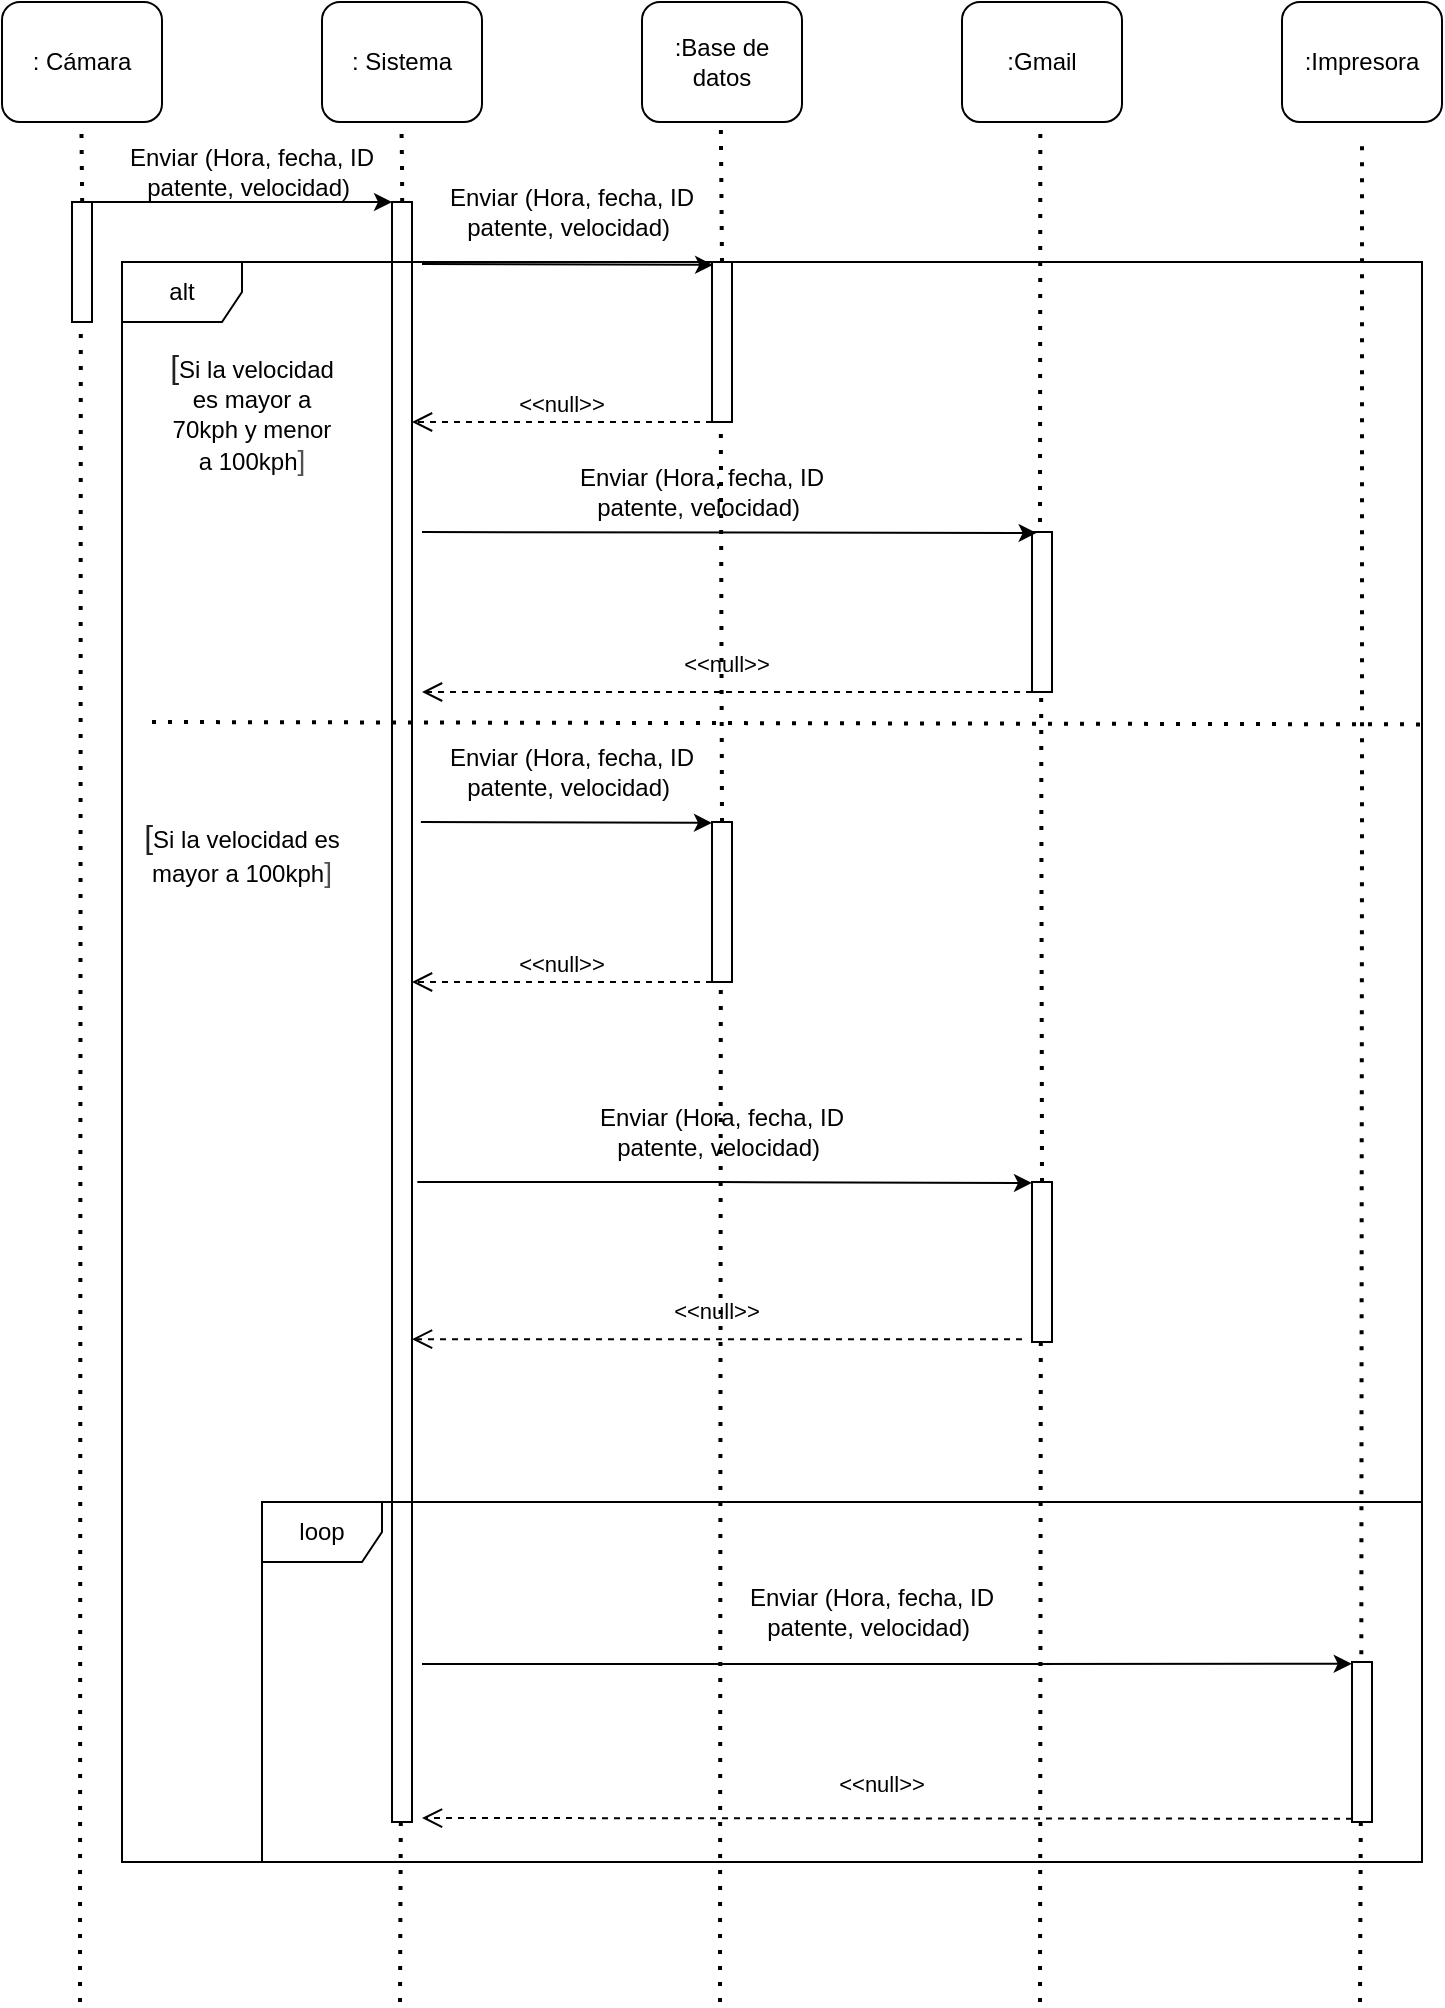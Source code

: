 <mxfile version="20.5.2" type="github">
  <diagram id="kgpKYQtTHZ0yAKxKKP6v" name="Page-1">
    <mxGraphModel dx="1067" dy="927" grid="1" gridSize="10" guides="1" tooltips="1" connect="1" arrows="1" fold="1" page="1" pageScale="1" pageWidth="850" pageHeight="1100" math="0" shadow="0">
      <root>
        <mxCell id="0" />
        <mxCell id="1" parent="0" />
        <mxCell id="Me8K__6ZfElUEBqxW40y-1" value=": Cámara" style="rounded=1;whiteSpace=wrap;html=1;" vertex="1" parent="1">
          <mxGeometry x="40" y="80" width="80" height="60" as="geometry" />
        </mxCell>
        <mxCell id="Me8K__6ZfElUEBqxW40y-2" value=": Sistema" style="rounded=1;whiteSpace=wrap;html=1;" vertex="1" parent="1">
          <mxGeometry x="200" y="80" width="80" height="60" as="geometry" />
        </mxCell>
        <mxCell id="Me8K__6ZfElUEBqxW40y-3" value=":Base de datos" style="rounded=1;whiteSpace=wrap;html=1;" vertex="1" parent="1">
          <mxGeometry x="360" y="80" width="80" height="60" as="geometry" />
        </mxCell>
        <mxCell id="Me8K__6ZfElUEBqxW40y-4" value=":Impresora" style="rounded=1;whiteSpace=wrap;html=1;" vertex="1" parent="1">
          <mxGeometry x="680" y="80" width="80" height="60" as="geometry" />
        </mxCell>
        <mxCell id="Me8K__6ZfElUEBqxW40y-5" value=":Gmail" style="rounded=1;whiteSpace=wrap;html=1;" vertex="1" parent="1">
          <mxGeometry x="520" y="80" width="80" height="60" as="geometry" />
        </mxCell>
        <mxCell id="Me8K__6ZfElUEBqxW40y-6" value="" style="endArrow=none;dashed=1;html=1;dashPattern=1 3;strokeWidth=2;rounded=0;" edge="1" parent="1">
          <mxGeometry width="50" height="50" relative="1" as="geometry">
            <mxPoint x="80.09" y="180" as="sourcePoint" />
            <mxPoint x="79.69" y="140" as="targetPoint" />
          </mxGeometry>
        </mxCell>
        <mxCell id="Me8K__6ZfElUEBqxW40y-7" value="" style="rounded=0;whiteSpace=wrap;html=1;" vertex="1" parent="1">
          <mxGeometry x="235" y="180" width="10" height="810" as="geometry" />
        </mxCell>
        <mxCell id="Me8K__6ZfElUEBqxW40y-8" value="" style="rounded=0;whiteSpace=wrap;html=1;" vertex="1" parent="1">
          <mxGeometry x="75" y="180" width="10" height="60" as="geometry" />
        </mxCell>
        <mxCell id="Me8K__6ZfElUEBqxW40y-9" value="" style="endArrow=none;dashed=1;html=1;dashPattern=1 3;strokeWidth=2;rounded=0;" edge="1" parent="1">
          <mxGeometry width="50" height="50" relative="1" as="geometry">
            <mxPoint x="240.09" y="180" as="sourcePoint" />
            <mxPoint x="239.69" y="140" as="targetPoint" />
            <Array as="points">
              <mxPoint x="240" y="160" />
            </Array>
          </mxGeometry>
        </mxCell>
        <mxCell id="Me8K__6ZfElUEBqxW40y-10" value="" style="endArrow=classic;html=1;rounded=0;entryX=0;entryY=0;entryDx=0;entryDy=0;" edge="1" parent="1" target="Me8K__6ZfElUEBqxW40y-7">
          <mxGeometry width="50" height="50" relative="1" as="geometry">
            <mxPoint x="85" y="180" as="sourcePoint" />
            <mxPoint x="155" y="180" as="targetPoint" />
          </mxGeometry>
        </mxCell>
        <mxCell id="Me8K__6ZfElUEBqxW40y-12" value="Enviar (Hora, fecha, ID patente, velocidad)&amp;nbsp;" style="text;html=1;strokeColor=none;fillColor=none;align=center;verticalAlign=middle;whiteSpace=wrap;rounded=0;" vertex="1" parent="1">
          <mxGeometry x="95" y="150" width="140" height="30" as="geometry" />
        </mxCell>
        <mxCell id="Me8K__6ZfElUEBqxW40y-13" value="" style="html=1;points=[];perimeter=orthogonalPerimeter;" vertex="1" parent="1">
          <mxGeometry x="395" y="210" width="10" height="80" as="geometry" />
        </mxCell>
        <mxCell id="Me8K__6ZfElUEBqxW40y-14" value="Enviar (Hora, fecha, ID patente, velocidad)&amp;nbsp;" style="text;html=1;strokeColor=none;fillColor=none;align=center;verticalAlign=middle;whiteSpace=wrap;rounded=0;" vertex="1" parent="1">
          <mxGeometry x="255" y="170" width="140" height="30" as="geometry" />
        </mxCell>
        <mxCell id="Me8K__6ZfElUEBqxW40y-15" value="" style="endArrow=classic;html=1;rounded=0;entryX=0.056;entryY=0.018;entryDx=0;entryDy=0;entryPerimeter=0;" edge="1" parent="1" target="Me8K__6ZfElUEBqxW40y-13">
          <mxGeometry width="50" height="50" relative="1" as="geometry">
            <mxPoint x="250" y="211" as="sourcePoint" />
            <mxPoint x="390" y="211" as="targetPoint" />
          </mxGeometry>
        </mxCell>
        <mxCell id="Me8K__6ZfElUEBqxW40y-18" value="&lt;span style=&quot;color: rgb(32, 33, 36); font-family: arial, sans-serif; font-size: 16px; text-align: left; background-color: rgb(255, 255, 255);&quot;&gt;[&lt;/span&gt;Si la velocidad es mayor a 70kph y menor a 100kph&lt;span style=&quot;color: rgb(77, 81, 86); font-family: arial, sans-serif; font-size: 14px; text-align: left; background-color: rgb(255, 255, 255);&quot;&gt;]&lt;/span&gt;" style="text;html=1;strokeColor=none;fillColor=none;align=center;verticalAlign=middle;whiteSpace=wrap;rounded=0;" vertex="1" parent="1">
          <mxGeometry x="120" y="270" width="90" height="30" as="geometry" />
        </mxCell>
        <mxCell id="Me8K__6ZfElUEBqxW40y-23" value="&lt;&lt;null&gt;&gt;" style="verticalAlign=bottom;endArrow=open;dashed=1;endSize=8;exitX=0;exitY=0.95;shadow=0;strokeWidth=1;" edge="1" parent="1">
          <mxGeometry relative="1" as="geometry">
            <mxPoint x="245" y="290.0" as="targetPoint" />
            <mxPoint x="395" y="290.0" as="sourcePoint" />
          </mxGeometry>
        </mxCell>
        <mxCell id="Me8K__6ZfElUEBqxW40y-24" value="" style="html=1;points=[];perimeter=orthogonalPerimeter;" vertex="1" parent="1">
          <mxGeometry x="555" y="345" width="10" height="80" as="geometry" />
        </mxCell>
        <mxCell id="Me8K__6ZfElUEBqxW40y-31" value="" style="endArrow=classic;html=1;rounded=0;entryX=0.233;entryY=0.006;entryDx=0;entryDy=0;entryPerimeter=0;" edge="1" parent="1" target="Me8K__6ZfElUEBqxW40y-24">
          <mxGeometry width="50" height="50" relative="1" as="geometry">
            <mxPoint x="250" y="345" as="sourcePoint" />
            <mxPoint x="550" y="330" as="targetPoint" />
          </mxGeometry>
        </mxCell>
        <mxCell id="Me8K__6ZfElUEBqxW40y-35" value="Enviar (Hora, fecha, ID patente, velocidad)&amp;nbsp;" style="text;html=1;strokeColor=none;fillColor=none;align=center;verticalAlign=middle;whiteSpace=wrap;rounded=0;" vertex="1" parent="1">
          <mxGeometry x="320" y="310" width="140" height="30" as="geometry" />
        </mxCell>
        <mxCell id="Me8K__6ZfElUEBqxW40y-36" value="&lt;&lt;null&gt;&gt;" style="verticalAlign=bottom;endArrow=open;dashed=1;endSize=8;shadow=0;strokeWidth=1;" edge="1" parent="1">
          <mxGeometry y="-5" relative="1" as="geometry">
            <mxPoint x="250" y="425" as="targetPoint" />
            <mxPoint x="555" y="425" as="sourcePoint" />
            <Array as="points">
              <mxPoint x="495" y="425" />
            </Array>
            <mxPoint as="offset" />
          </mxGeometry>
        </mxCell>
        <mxCell id="Me8K__6ZfElUEBqxW40y-39" value="&lt;span style=&quot;color: rgb(32, 33, 36); font-family: arial, sans-serif; font-size: 16px; text-align: left; background-color: rgb(255, 255, 255);&quot;&gt;[&lt;/span&gt;Si la velocidad es mayor a 100kph&lt;span style=&quot;color: rgb(77, 81, 86); font-family: arial, sans-serif; font-size: 14px; text-align: left; background-color: rgb(255, 255, 255);&quot;&gt;]&lt;/span&gt;" style="text;html=1;strokeColor=none;fillColor=none;align=center;verticalAlign=middle;whiteSpace=wrap;rounded=0;" vertex="1" parent="1">
          <mxGeometry x="110" y="490" width="100" height="30" as="geometry" />
        </mxCell>
        <mxCell id="Me8K__6ZfElUEBqxW40y-40" value="&lt;span style=&quot;color: rgba(0, 0, 0, 0); font-family: monospace; font-size: 0px; text-align: start;&quot;&gt;%3CmxGraphModel%3E%3Croot%3E%3CmxCell%20id%3D%220%22%2F%3E%3CmxCell%20id%3D%221%22%20parent%3D%220%22%2F%3E%3CmxCell%20id%3D%222%22%20value%3D%22%22%20style%3D%22html%3D1%3Bpoints%3D%5B%5D%3Bperimeter%3DorthogonalPerimeter%3B%22%20vertex%3D%221%22%20parent%3D%221%22%3E%3CmxGeometry%20x%3D%22395%22%20y%3D%22210%22%20width%3D%2210%22%20height%3D%2280%22%20as%3D%22geometry%22%2F%3E%3C%2FmxCell%3E%3C%2Froot%3E%3C%2FmxGraphModel%3E&lt;/span&gt;&lt;span style=&quot;color: rgba(0, 0, 0, 0); font-family: monospace; font-size: 0px; text-align: start;&quot;&gt;%3CmxGraphModel%3E%3Croot%3E%3CmxCell%20id%3D%220%22%2F%3E%3CmxCell%20id%3D%221%22%20parent%3D%220%22%2F%3E%3CmxCell%20id%3D%222%22%20value%3D%22%22%20style%3D%22html%3D1%3Bpoints%3D%5B%5D%3Bperimeter%3DorthogonalPerimeter%3B%22%20vertex%3D%221%22%20parent%3D%221%22%3E%3CmxGeometry%20x%3D%22395%22%20y%3D%22210%22%20width%3D%2210%22%20height%3D%2280%22%20as%3D%22geometry%22%2F%3E%3C%2FmxCell%3E%3C%2Froot%3E%3C%2FmxGraphModel%3E&lt;/span&gt;" style="text;html=1;align=center;verticalAlign=middle;resizable=0;points=[];autosize=1;strokeColor=none;fillColor=none;" vertex="1" parent="1">
          <mxGeometry x="390" y="525" width="20" height="30" as="geometry" />
        </mxCell>
        <mxCell id="Me8K__6ZfElUEBqxW40y-41" value="" style="html=1;points=[];perimeter=orthogonalPerimeter;" vertex="1" parent="1">
          <mxGeometry x="395" y="490" width="10" height="80" as="geometry" />
        </mxCell>
        <mxCell id="Me8K__6ZfElUEBqxW40y-42" value="" style="endArrow=classic;html=1;rounded=0;entryX=0.056;entryY=0.018;entryDx=0;entryDy=0;entryPerimeter=0;" edge="1" parent="1">
          <mxGeometry width="50" height="50" relative="1" as="geometry">
            <mxPoint x="249.44" y="490" as="sourcePoint" />
            <mxPoint x="395.0" y="490.44" as="targetPoint" />
          </mxGeometry>
        </mxCell>
        <mxCell id="Me8K__6ZfElUEBqxW40y-43" value="Enviar (Hora, fecha, ID patente, velocidad)&amp;nbsp;" style="text;html=1;strokeColor=none;fillColor=none;align=center;verticalAlign=middle;whiteSpace=wrap;rounded=0;" vertex="1" parent="1">
          <mxGeometry x="255" y="450" width="140" height="30" as="geometry" />
        </mxCell>
        <mxCell id="Me8K__6ZfElUEBqxW40y-44" value="&lt;&lt;null&gt;&gt;" style="verticalAlign=bottom;endArrow=open;dashed=1;endSize=8;exitX=0;exitY=0.95;shadow=0;strokeWidth=1;" edge="1" parent="1">
          <mxGeometry relative="1" as="geometry">
            <mxPoint x="245" y="570.0" as="targetPoint" />
            <mxPoint x="395" y="570.0" as="sourcePoint" />
          </mxGeometry>
        </mxCell>
        <mxCell id="Me8K__6ZfElUEBqxW40y-45" value="" style="html=1;points=[];perimeter=orthogonalPerimeter;" vertex="1" parent="1">
          <mxGeometry x="555" y="670" width="10" height="80" as="geometry" />
        </mxCell>
        <mxCell id="Me8K__6ZfElUEBqxW40y-46" value="Enviar (Hora, fecha, ID patente, velocidad)&amp;nbsp;" style="text;html=1;strokeColor=none;fillColor=none;align=center;verticalAlign=middle;whiteSpace=wrap;rounded=0;" vertex="1" parent="1">
          <mxGeometry x="330" y="630" width="140" height="30" as="geometry" />
        </mxCell>
        <mxCell id="Me8K__6ZfElUEBqxW40y-47" value="" style="endArrow=classic;html=1;rounded=0;entryX=0.233;entryY=0.006;entryDx=0;entryDy=0;entryPerimeter=0;" edge="1" parent="1">
          <mxGeometry width="50" height="50" relative="1" as="geometry">
            <mxPoint x="247.67" y="670" as="sourcePoint" />
            <mxPoint x="555.0" y="670.48" as="targetPoint" />
            <Array as="points">
              <mxPoint x="397.67" y="670" />
            </Array>
          </mxGeometry>
        </mxCell>
        <mxCell id="Me8K__6ZfElUEBqxW40y-48" value="&lt;&lt;null&gt;&gt;" style="verticalAlign=bottom;endArrow=open;dashed=1;endSize=8;shadow=0;strokeWidth=1;" edge="1" parent="1">
          <mxGeometry y="-5" relative="1" as="geometry">
            <mxPoint x="245" y="748.57" as="targetPoint" />
            <mxPoint x="550" y="748.57" as="sourcePoint" />
            <Array as="points">
              <mxPoint x="490" y="748.57" />
            </Array>
            <mxPoint as="offset" />
          </mxGeometry>
        </mxCell>
        <mxCell id="Me8K__6ZfElUEBqxW40y-49" value="Enviar (Hora, fecha, ID patente, velocidad)&amp;nbsp;" style="text;html=1;strokeColor=none;fillColor=none;align=center;verticalAlign=middle;whiteSpace=wrap;rounded=0;" vertex="1" parent="1">
          <mxGeometry x="405" y="870" width="140" height="30" as="geometry" />
        </mxCell>
        <mxCell id="Me8K__6ZfElUEBqxW40y-50" value="" style="endArrow=classic;html=1;rounded=0;entryX=-0.013;entryY=0.011;entryDx=0;entryDy=0;entryPerimeter=0;" edge="1" parent="1" target="Me8K__6ZfElUEBqxW40y-51">
          <mxGeometry width="50" height="50" relative="1" as="geometry">
            <mxPoint x="250" y="911" as="sourcePoint" />
            <mxPoint x="710" y="840" as="targetPoint" />
            <Array as="points">
              <mxPoint x="400" y="911" />
            </Array>
          </mxGeometry>
        </mxCell>
        <mxCell id="Me8K__6ZfElUEBqxW40y-51" value="" style="html=1;points=[];perimeter=orthogonalPerimeter;" vertex="1" parent="1">
          <mxGeometry x="715" y="910" width="10" height="80" as="geometry" />
        </mxCell>
        <mxCell id="Me8K__6ZfElUEBqxW40y-52" value="&lt;&lt;null&gt;&gt;" style="verticalAlign=bottom;endArrow=open;dashed=1;endSize=8;shadow=0;strokeWidth=1;" edge="1" parent="1">
          <mxGeometry x="0.011" y="-8" relative="1" as="geometry">
            <mxPoint x="250" y="988" as="targetPoint" />
            <mxPoint x="715" y="988.33" as="sourcePoint" />
            <Array as="points">
              <mxPoint x="655" y="988.33" />
            </Array>
            <mxPoint as="offset" />
          </mxGeometry>
        </mxCell>
        <mxCell id="Me8K__6ZfElUEBqxW40y-53" value="" style="endArrow=none;dashed=1;html=1;dashPattern=1 3;strokeWidth=2;rounded=0;exitX=0.467;exitY=-0.048;exitDx=0;exitDy=0;exitPerimeter=0;" edge="1" parent="1" source="Me8K__6ZfElUEBqxW40y-51">
          <mxGeometry width="50" height="50" relative="1" as="geometry">
            <mxPoint x="590" y="490" as="sourcePoint" />
            <mxPoint x="720" y="150" as="targetPoint" />
            <Array as="points">
              <mxPoint x="720" y="490" />
            </Array>
          </mxGeometry>
        </mxCell>
        <mxCell id="Me8K__6ZfElUEBqxW40y-54" value="" style="endArrow=none;dashed=1;html=1;dashPattern=1 3;strokeWidth=2;rounded=0;" edge="1" parent="1">
          <mxGeometry width="50" height="50" relative="1" as="geometry">
            <mxPoint x="559" y="340" as="sourcePoint" />
            <mxPoint x="559.17" y="140" as="targetPoint" />
          </mxGeometry>
        </mxCell>
        <mxCell id="Me8K__6ZfElUEBqxW40y-55" value="" style="endArrow=none;dashed=1;html=1;dashPattern=1 3;strokeWidth=2;rounded=0;" edge="1" parent="1">
          <mxGeometry width="50" height="50" relative="1" as="geometry">
            <mxPoint x="560" y="670" as="sourcePoint" />
            <mxPoint x="559.58" y="425" as="targetPoint" />
          </mxGeometry>
        </mxCell>
        <mxCell id="Me8K__6ZfElUEBqxW40y-56" value="" style="endArrow=none;dashed=1;html=1;dashPattern=1 3;strokeWidth=2;rounded=0;" edge="1" parent="1">
          <mxGeometry width="50" height="50" relative="1" as="geometry">
            <mxPoint x="559" y="1080" as="sourcePoint" />
            <mxPoint x="559.41" y="750" as="targetPoint" />
          </mxGeometry>
        </mxCell>
        <mxCell id="Me8K__6ZfElUEBqxW40y-57" value="" style="endArrow=none;dashed=1;html=1;dashPattern=1 3;strokeWidth=2;rounded=0;" edge="1" parent="1">
          <mxGeometry width="50" height="50" relative="1" as="geometry">
            <mxPoint x="400" y="210" as="sourcePoint" />
            <mxPoint x="399.41" y="140" as="targetPoint" />
          </mxGeometry>
        </mxCell>
        <mxCell id="Me8K__6ZfElUEBqxW40y-58" value="" style="endArrow=none;dashed=1;html=1;dashPattern=1 3;strokeWidth=2;rounded=0;" edge="1" parent="1">
          <mxGeometry width="50" height="50" relative="1" as="geometry">
            <mxPoint x="400" y="490" as="sourcePoint" />
            <mxPoint x="399.41" y="290" as="targetPoint" />
          </mxGeometry>
        </mxCell>
        <mxCell id="Me8K__6ZfElUEBqxW40y-59" value="" style="endArrow=none;dashed=1;html=1;dashPattern=1 3;strokeWidth=2;rounded=0;" edge="1" parent="1">
          <mxGeometry width="50" height="50" relative="1" as="geometry">
            <mxPoint x="399" y="1080" as="sourcePoint" />
            <mxPoint x="399.41" y="570" as="targetPoint" />
          </mxGeometry>
        </mxCell>
        <mxCell id="Me8K__6ZfElUEBqxW40y-60" value="" style="endArrow=none;dashed=1;html=1;dashPattern=1 3;strokeWidth=2;rounded=0;" edge="1" parent="1">
          <mxGeometry width="50" height="50" relative="1" as="geometry">
            <mxPoint x="719" y="1080" as="sourcePoint" />
            <mxPoint x="719.41" y="990" as="targetPoint" />
          </mxGeometry>
        </mxCell>
        <mxCell id="Me8K__6ZfElUEBqxW40y-61" value="" style="endArrow=none;dashed=1;html=1;dashPattern=1 3;strokeWidth=2;rounded=0;" edge="1" parent="1">
          <mxGeometry width="50" height="50" relative="1" as="geometry">
            <mxPoint x="239" y="1080" as="sourcePoint" />
            <mxPoint x="239.41" y="990" as="targetPoint" />
          </mxGeometry>
        </mxCell>
        <mxCell id="Me8K__6ZfElUEBqxW40y-62" value="" style="endArrow=none;dashed=1;html=1;dashPattern=1 3;strokeWidth=2;rounded=0;" edge="1" parent="1">
          <mxGeometry width="50" height="50" relative="1" as="geometry">
            <mxPoint x="79" y="1080" as="sourcePoint" />
            <mxPoint x="79.41" y="240" as="targetPoint" />
          </mxGeometry>
        </mxCell>
        <mxCell id="Me8K__6ZfElUEBqxW40y-64" value="" style="endArrow=none;dashed=1;html=1;dashPattern=1 3;strokeWidth=2;rounded=0;" edge="1" parent="1">
          <mxGeometry width="50" height="50" relative="1" as="geometry">
            <mxPoint x="110" y="440" as="sourcePoint" />
            <mxPoint x="110" y="440.0" as="targetPoint" />
          </mxGeometry>
        </mxCell>
        <mxCell id="Me8K__6ZfElUEBqxW40y-67" value="" style="endArrow=none;dashed=1;html=1;dashPattern=1 3;strokeWidth=2;rounded=0;" edge="1" parent="1">
          <mxGeometry width="50" height="50" relative="1" as="geometry">
            <mxPoint x="750" y="470" as="sourcePoint" />
            <mxPoint x="750" y="470" as="targetPoint" />
          </mxGeometry>
        </mxCell>
        <mxCell id="Me8K__6ZfElUEBqxW40y-68" value="" style="endArrow=none;dashed=1;html=1;dashPattern=1 3;strokeWidth=2;rounded=0;entryX=1.001;entryY=0.289;entryDx=0;entryDy=0;entryPerimeter=0;" edge="1" parent="1">
          <mxGeometry width="50" height="50" relative="1" as="geometry">
            <mxPoint x="115" y="440" as="sourcePoint" />
            <mxPoint x="750.64" y="441.2" as="targetPoint" />
          </mxGeometry>
        </mxCell>
        <mxCell id="Me8K__6ZfElUEBqxW40y-69" value="loop" style="shape=umlFrame;whiteSpace=wrap;html=1;" vertex="1" parent="1">
          <mxGeometry x="170" y="830" width="580" height="180" as="geometry" />
        </mxCell>
        <mxCell id="Me8K__6ZfElUEBqxW40y-71" value="alt" style="shape=umlFrame;whiteSpace=wrap;html=1;" vertex="1" parent="1">
          <mxGeometry x="100" y="210" width="650" height="800" as="geometry" />
        </mxCell>
      </root>
    </mxGraphModel>
  </diagram>
</mxfile>
